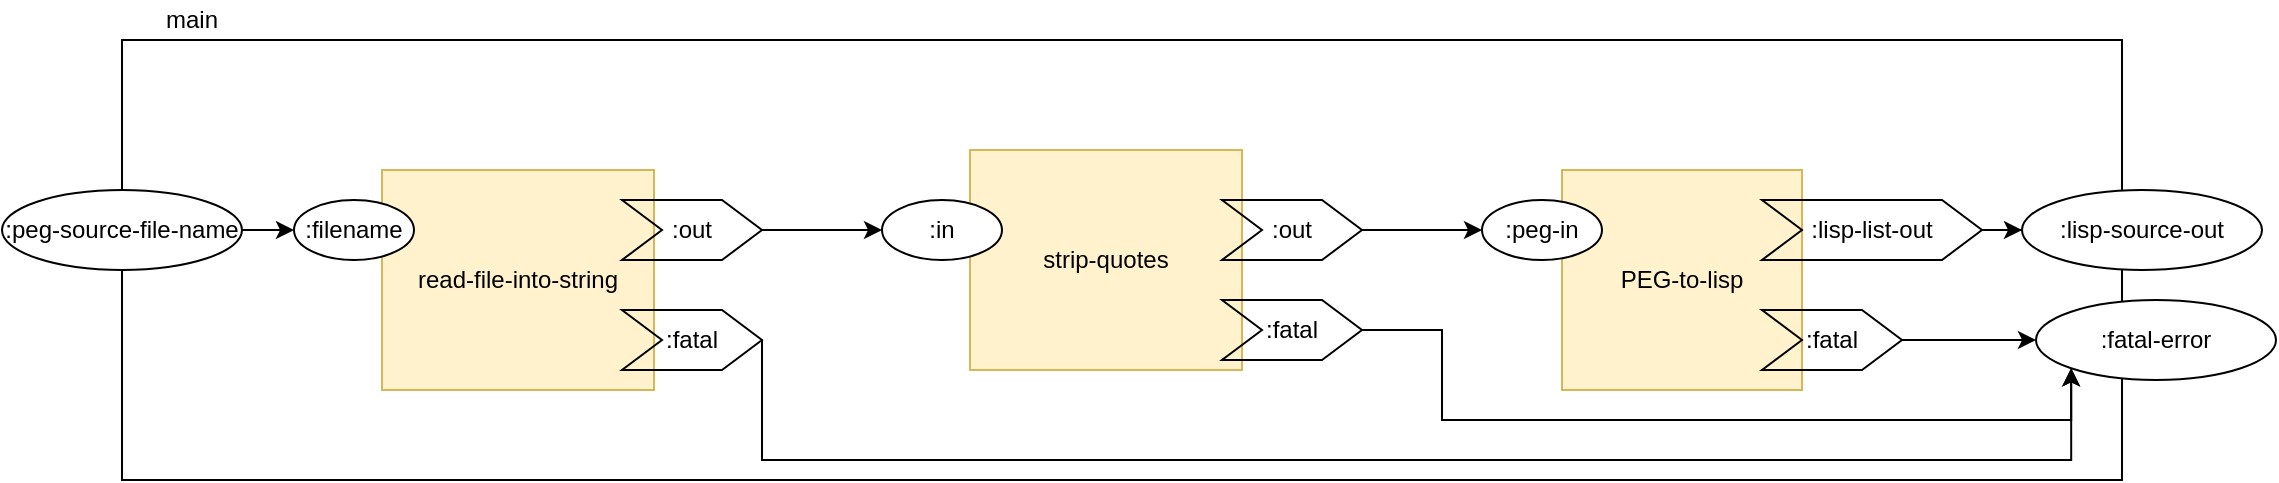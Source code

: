<mxfile version="12.2.2" type="device" pages="1"><diagram id="jtU3bBcgjTdiKSSMFFyf" name="top level"><mxGraphModel dx="1301" dy="924" grid="1" gridSize="10" guides="1" tooltips="1" connect="1" arrows="1" fold="1" page="1" pageScale="1" pageWidth="1169" pageHeight="827" math="0" shadow="0"><root><mxCell id="0"/><mxCell id="1" parent="0"/><mxCell id="34A3M__8Rm-RpJixuU7T-1" value="" style="rounded=0;whiteSpace=wrap;html=1;" parent="1" vertex="1"><mxGeometry x="70" y="330" width="1000" height="220" as="geometry"/></mxCell><mxCell id="j6mm-YOZ5RAfPjyywfW0-2" style="edgeStyle=orthogonalEdgeStyle;rounded=0;orthogonalLoop=1;jettySize=auto;html=0;exitX=1;exitY=0.5;exitDx=0;exitDy=0;entryX=0;entryY=0.5;entryDx=0;entryDy=0;" edge="1" parent="1" source="34A3M__8Rm-RpJixuU7T-6" target="sC64pwaQIzINf_rxbd9d-16"><mxGeometry relative="1" as="geometry"/></mxCell><mxCell id="34A3M__8Rm-RpJixuU7T-6" value=":peg-source-file-name" style="ellipse;whiteSpace=wrap;html=1;" parent="1" vertex="1"><mxGeometry x="10" y="405" width="120" height="40" as="geometry"/></mxCell><mxCell id="34A3M__8Rm-RpJixuU7T-9" value=":lisp-source-out" style="ellipse;whiteSpace=wrap;html=1;" parent="1" vertex="1"><mxGeometry x="1020" y="405" width="120" height="40" as="geometry"/></mxCell><mxCell id="34A3M__8Rm-RpJixuU7T-10" value="main" style="text;html=1;resizable=0;points=[];autosize=1;align=left;verticalAlign=top;spacingTop=-4;" parent="1" vertex="1"><mxGeometry x="90" y="310" width="40" height="20" as="geometry"/></mxCell><mxCell id="sC64pwaQIzINf_rxbd9d-1" value="PEG-to-lisp" style="rounded=0;whiteSpace=wrap;html=1;fillColor=#fff2cc;strokeColor=#d6b656;" parent="1" vertex="1"><mxGeometry x="790" y="395" width="120" height="110" as="geometry"/></mxCell><mxCell id="sC64pwaQIzINf_rxbd9d-2" value=":peg-in" style="ellipse;whiteSpace=wrap;html=1;" parent="1" vertex="1"><mxGeometry x="750" y="410" width="60" height="30" as="geometry"/></mxCell><mxCell id="sC64pwaQIzINf_rxbd9d-15" value="read-file-into-string" style="rounded=0;whiteSpace=wrap;html=1;fillColor=#fff2cc;strokeColor=#d6b656;" parent="1" vertex="1"><mxGeometry x="200" y="395" width="136" height="110" as="geometry"/></mxCell><mxCell id="sC64pwaQIzINf_rxbd9d-16" value=":filename" style="ellipse;whiteSpace=wrap;html=1;" parent="1" vertex="1"><mxGeometry x="156" y="410" width="60" height="30" as="geometry"/></mxCell><mxCell id="j6mm-YOZ5RAfPjyywfW0-24" style="edgeStyle=orthogonalEdgeStyle;rounded=0;orthogonalLoop=1;jettySize=auto;html=0;exitX=1;exitY=0.5;exitDx=0;exitDy=0;entryX=0;entryY=0.5;entryDx=0;entryDy=0;" edge="1" parent="1" source="j6mm-YOZ5RAfPjyywfW0-13" target="j6mm-YOZ5RAfPjyywfW0-22"><mxGeometry relative="1" as="geometry"/></mxCell><mxCell id="j6mm-YOZ5RAfPjyywfW0-13" value=":out" style="shape=step;perimeter=stepPerimeter;whiteSpace=wrap;html=1;fixedSize=1;fillColor=none;" vertex="1" parent="1"><mxGeometry x="320" y="410" width="70" height="30" as="geometry"/></mxCell><mxCell id="j6mm-YOZ5RAfPjyywfW0-20" style="edgeStyle=orthogonalEdgeStyle;rounded=0;orthogonalLoop=1;jettySize=auto;html=0;exitX=1;exitY=0.5;exitDx=0;exitDy=0;entryX=0;entryY=1;entryDx=0;entryDy=0;" edge="1" parent="1" source="j6mm-YOZ5RAfPjyywfW0-14" target="j6mm-YOZ5RAfPjyywfW0-18"><mxGeometry relative="1" as="geometry"><mxPoint x="730" y="480" as="targetPoint"/><Array as="points"><mxPoint x="390" y="540"/><mxPoint x="1045" y="540"/></Array></mxGeometry></mxCell><mxCell id="j6mm-YOZ5RAfPjyywfW0-14" value=":fatal" style="shape=step;perimeter=stepPerimeter;whiteSpace=wrap;html=1;fixedSize=1;fillColor=none;" vertex="1" parent="1"><mxGeometry x="320" y="465" width="70" height="30" as="geometry"/></mxCell><mxCell id="j6mm-YOZ5RAfPjyywfW0-19" style="edgeStyle=orthogonalEdgeStyle;rounded=0;orthogonalLoop=1;jettySize=auto;html=0;exitX=1;exitY=0.5;exitDx=0;exitDy=0;" edge="1" parent="1" source="j6mm-YOZ5RAfPjyywfW0-15" target="j6mm-YOZ5RAfPjyywfW0-18"><mxGeometry relative="1" as="geometry"/></mxCell><mxCell id="j6mm-YOZ5RAfPjyywfW0-15" value=":fatal" style="shape=step;perimeter=stepPerimeter;whiteSpace=wrap;html=1;fixedSize=1;fillColor=none;" vertex="1" parent="1"><mxGeometry x="890" y="465" width="70" height="30" as="geometry"/></mxCell><mxCell id="j6mm-YOZ5RAfPjyywfW0-17" style="edgeStyle=orthogonalEdgeStyle;rounded=0;orthogonalLoop=1;jettySize=auto;html=0;exitX=1;exitY=0.5;exitDx=0;exitDy=0;" edge="1" parent="1" source="j6mm-YOZ5RAfPjyywfW0-16" target="34A3M__8Rm-RpJixuU7T-9"><mxGeometry relative="1" as="geometry"/></mxCell><mxCell id="j6mm-YOZ5RAfPjyywfW0-16" value=":lisp-list-out" style="shape=step;perimeter=stepPerimeter;whiteSpace=wrap;html=1;fixedSize=1;fillColor=none;" vertex="1" parent="1"><mxGeometry x="890" y="410" width="110" height="30" as="geometry"/></mxCell><mxCell id="j6mm-YOZ5RAfPjyywfW0-18" value=":fatal-error" style="ellipse;whiteSpace=wrap;html=1;" vertex="1" parent="1"><mxGeometry x="1027" y="460" width="120" height="40" as="geometry"/></mxCell><mxCell id="j6mm-YOZ5RAfPjyywfW0-21" value="strip-quotes" style="rounded=0;whiteSpace=wrap;html=1;fillColor=#fff2cc;strokeColor=#d6b656;" vertex="1" parent="1"><mxGeometry x="494" y="385" width="136" height="110" as="geometry"/></mxCell><mxCell id="j6mm-YOZ5RAfPjyywfW0-22" value=":in" style="ellipse;whiteSpace=wrap;html=1;" vertex="1" parent="1"><mxGeometry x="450" y="410" width="60" height="30" as="geometry"/></mxCell><mxCell id="j6mm-YOZ5RAfPjyywfW0-25" style="edgeStyle=orthogonalEdgeStyle;rounded=0;orthogonalLoop=1;jettySize=auto;html=0;exitX=1;exitY=0.5;exitDx=0;exitDy=0;entryX=0;entryY=0.5;entryDx=0;entryDy=0;" edge="1" parent="1" source="j6mm-YOZ5RAfPjyywfW0-23" target="sC64pwaQIzINf_rxbd9d-2"><mxGeometry relative="1" as="geometry"/></mxCell><mxCell id="j6mm-YOZ5RAfPjyywfW0-23" value=":out" style="shape=step;perimeter=stepPerimeter;whiteSpace=wrap;html=1;fixedSize=1;fillColor=none;" vertex="1" parent="1"><mxGeometry x="620" y="410" width="70" height="30" as="geometry"/></mxCell><mxCell id="j6mm-YOZ5RAfPjyywfW0-28" style="edgeStyle=orthogonalEdgeStyle;rounded=0;orthogonalLoop=1;jettySize=auto;html=0;exitX=1;exitY=0.5;exitDx=0;exitDy=0;entryX=0;entryY=1;entryDx=0;entryDy=0;" edge="1" parent="1" source="j6mm-YOZ5RAfPjyywfW0-26" target="j6mm-YOZ5RAfPjyywfW0-18"><mxGeometry relative="1" as="geometry"><Array as="points"><mxPoint x="730" y="475"/><mxPoint x="730" y="520"/><mxPoint x="1045" y="520"/></Array></mxGeometry></mxCell><mxCell id="j6mm-YOZ5RAfPjyywfW0-26" value=":fatal" style="shape=step;perimeter=stepPerimeter;whiteSpace=wrap;html=1;fixedSize=1;fillColor=none;" vertex="1" parent="1"><mxGeometry x="620" y="460" width="70" height="30" as="geometry"/></mxCell></root></mxGraphModel></diagram></mxfile>
